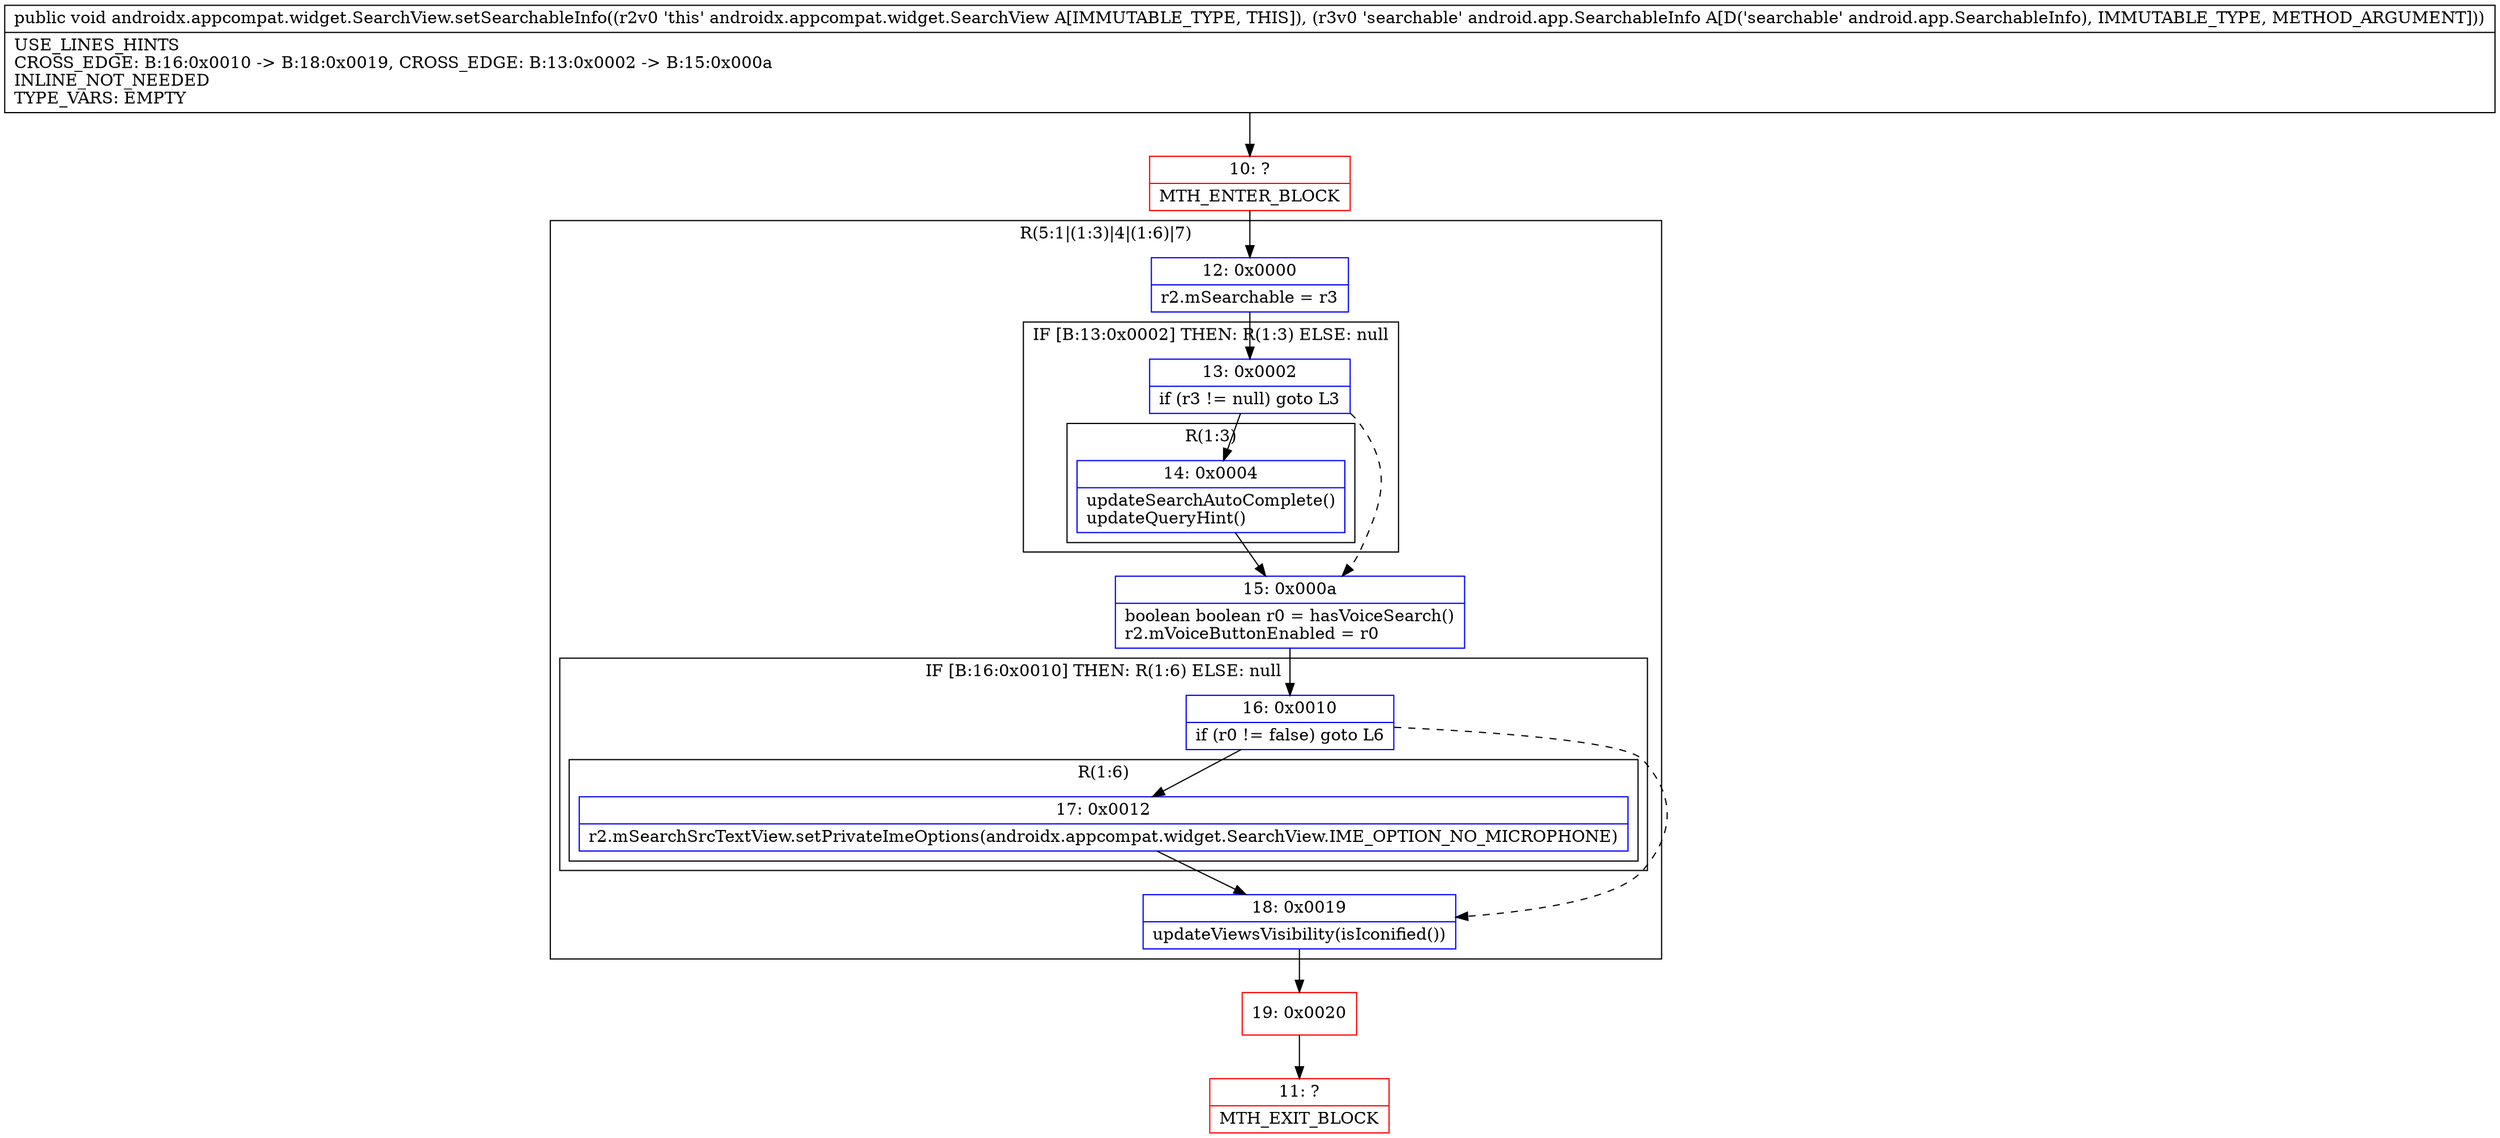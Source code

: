 digraph "CFG forandroidx.appcompat.widget.SearchView.setSearchableInfo(Landroid\/app\/SearchableInfo;)V" {
subgraph cluster_Region_1860700507 {
label = "R(5:1|(1:3)|4|(1:6)|7)";
node [shape=record,color=blue];
Node_12 [shape=record,label="{12\:\ 0x0000|r2.mSearchable = r3\l}"];
subgraph cluster_IfRegion_626938058 {
label = "IF [B:13:0x0002] THEN: R(1:3) ELSE: null";
node [shape=record,color=blue];
Node_13 [shape=record,label="{13\:\ 0x0002|if (r3 != null) goto L3\l}"];
subgraph cluster_Region_163274355 {
label = "R(1:3)";
node [shape=record,color=blue];
Node_14 [shape=record,label="{14\:\ 0x0004|updateSearchAutoComplete()\lupdateQueryHint()\l}"];
}
}
Node_15 [shape=record,label="{15\:\ 0x000a|boolean boolean r0 = hasVoiceSearch()\lr2.mVoiceButtonEnabled = r0\l}"];
subgraph cluster_IfRegion_1151877713 {
label = "IF [B:16:0x0010] THEN: R(1:6) ELSE: null";
node [shape=record,color=blue];
Node_16 [shape=record,label="{16\:\ 0x0010|if (r0 != false) goto L6\l}"];
subgraph cluster_Region_1360329868 {
label = "R(1:6)";
node [shape=record,color=blue];
Node_17 [shape=record,label="{17\:\ 0x0012|r2.mSearchSrcTextView.setPrivateImeOptions(androidx.appcompat.widget.SearchView.IME_OPTION_NO_MICROPHONE)\l}"];
}
}
Node_18 [shape=record,label="{18\:\ 0x0019|updateViewsVisibility(isIconified())\l}"];
}
Node_10 [shape=record,color=red,label="{10\:\ ?|MTH_ENTER_BLOCK\l}"];
Node_19 [shape=record,color=red,label="{19\:\ 0x0020}"];
Node_11 [shape=record,color=red,label="{11\:\ ?|MTH_EXIT_BLOCK\l}"];
MethodNode[shape=record,label="{public void androidx.appcompat.widget.SearchView.setSearchableInfo((r2v0 'this' androidx.appcompat.widget.SearchView A[IMMUTABLE_TYPE, THIS]), (r3v0 'searchable' android.app.SearchableInfo A[D('searchable' android.app.SearchableInfo), IMMUTABLE_TYPE, METHOD_ARGUMENT]))  | USE_LINES_HINTS\lCROSS_EDGE: B:16:0x0010 \-\> B:18:0x0019, CROSS_EDGE: B:13:0x0002 \-\> B:15:0x000a\lINLINE_NOT_NEEDED\lTYPE_VARS: EMPTY\l}"];
MethodNode -> Node_10;Node_12 -> Node_13;
Node_13 -> Node_14;
Node_13 -> Node_15[style=dashed];
Node_14 -> Node_15;
Node_15 -> Node_16;
Node_16 -> Node_17;
Node_16 -> Node_18[style=dashed];
Node_17 -> Node_18;
Node_18 -> Node_19;
Node_10 -> Node_12;
Node_19 -> Node_11;
}

